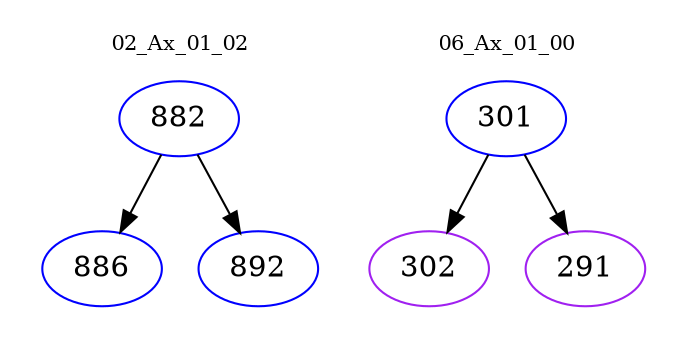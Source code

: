 digraph{
subgraph cluster_0 {
color = white
label = "02_Ax_01_02";
fontsize=10;
T0_882 [label="882", color="blue"]
T0_882 -> T0_886 [color="black"]
T0_886 [label="886", color="blue"]
T0_882 -> T0_892 [color="black"]
T0_892 [label="892", color="blue"]
}
subgraph cluster_1 {
color = white
label = "06_Ax_01_00";
fontsize=10;
T1_301 [label="301", color="blue"]
T1_301 -> T1_302 [color="black"]
T1_302 [label="302", color="purple"]
T1_301 -> T1_291 [color="black"]
T1_291 [label="291", color="purple"]
}
}
